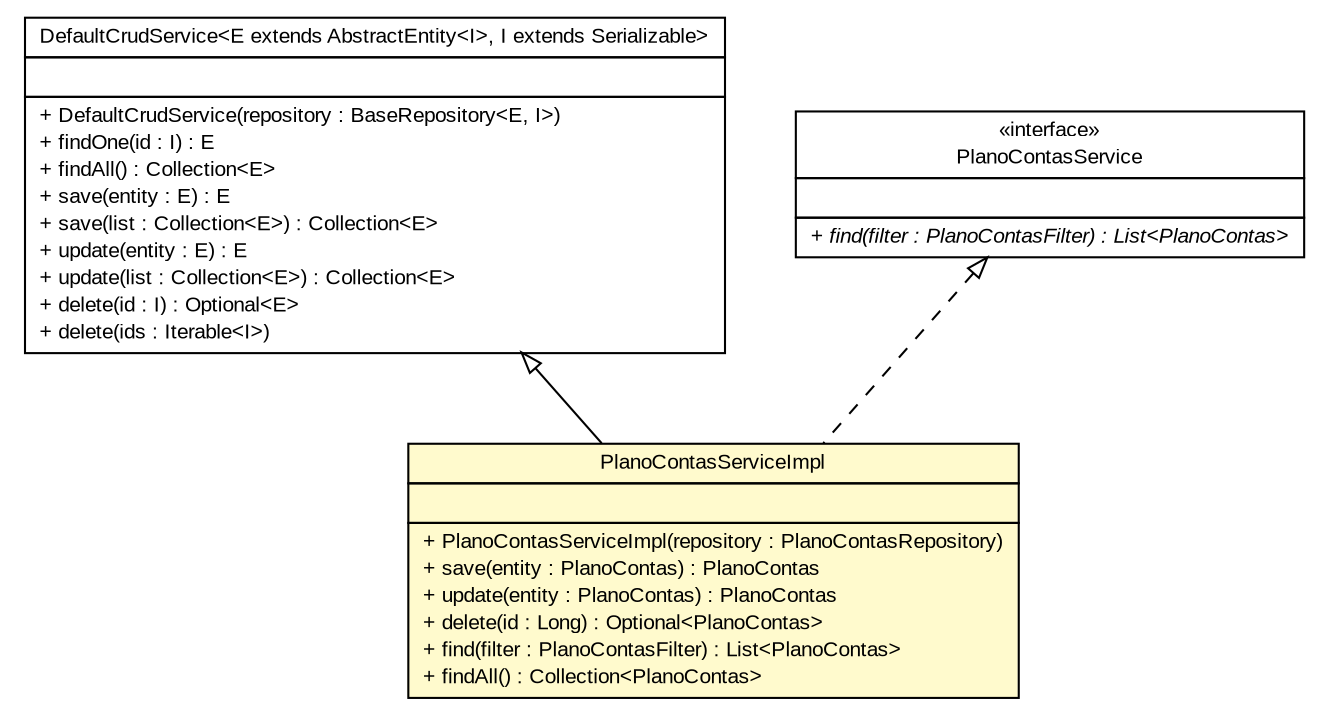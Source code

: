 #!/usr/local/bin/dot
#
# Class diagram 
# Generated by UMLGraph version R5_6 (http://www.umlgraph.org/)
#

digraph G {
	edge [fontname="arial",fontsize=10,labelfontname="arial",labelfontsize=10];
	node [fontname="arial",fontsize=10,shape=plaintext];
	nodesep=0.25;
	ranksep=0.5;
	// br.gov.to.sefaz.business.service.impl.DefaultCrudService<E extends br.gov.to.sefaz.persistence.entity.AbstractEntity<I>, I extends java.io.Serializable>
	c632082 [label=<<table title="br.gov.to.sefaz.business.service.impl.DefaultCrudService" border="0" cellborder="1" cellspacing="0" cellpadding="2" port="p" href="../../../../../business/service/impl/DefaultCrudService.html">
		<tr><td><table border="0" cellspacing="0" cellpadding="1">
<tr><td align="center" balign="center"> DefaultCrudService&lt;E extends AbstractEntity&lt;I&gt;, I extends Serializable&gt; </td></tr>
		</table></td></tr>
		<tr><td><table border="0" cellspacing="0" cellpadding="1">
<tr><td align="left" balign="left">  </td></tr>
		</table></td></tr>
		<tr><td><table border="0" cellspacing="0" cellpadding="1">
<tr><td align="left" balign="left"> + DefaultCrudService(repository : BaseRepository&lt;E, I&gt;) </td></tr>
<tr><td align="left" balign="left"> + findOne(id : I) : E </td></tr>
<tr><td align="left" balign="left"> + findAll() : Collection&lt;E&gt; </td></tr>
<tr><td align="left" balign="left"> + save(entity : E) : E </td></tr>
<tr><td align="left" balign="left"> + save(list : Collection&lt;E&gt;) : Collection&lt;E&gt; </td></tr>
<tr><td align="left" balign="left"> + update(entity : E) : E </td></tr>
<tr><td align="left" balign="left"> + update(list : Collection&lt;E&gt;) : Collection&lt;E&gt; </td></tr>
<tr><td align="left" balign="left"> + delete(id : I) : Optional&lt;E&gt; </td></tr>
<tr><td align="left" balign="left"> + delete(ids : Iterable&lt;I&gt;) </td></tr>
		</table></td></tr>
		</table>>, URL="../../../../../business/service/impl/DefaultCrudService.html", fontname="arial", fontcolor="black", fontsize=10.0];
	// br.gov.to.sefaz.arr.parametros.business.service.PlanoContasService
	c632413 [label=<<table title="br.gov.to.sefaz.arr.parametros.business.service.PlanoContasService" border="0" cellborder="1" cellspacing="0" cellpadding="2" port="p" href="../PlanoContasService.html">
		<tr><td><table border="0" cellspacing="0" cellpadding="1">
<tr><td align="center" balign="center"> &#171;interface&#187; </td></tr>
<tr><td align="center" balign="center"> PlanoContasService </td></tr>
		</table></td></tr>
		<tr><td><table border="0" cellspacing="0" cellpadding="1">
<tr><td align="left" balign="left">  </td></tr>
		</table></td></tr>
		<tr><td><table border="0" cellspacing="0" cellpadding="1">
<tr><td align="left" balign="left"><font face="arial italic" point-size="10.0"> + find(filter : PlanoContasFilter) : List&lt;PlanoContas&gt; </font></td></tr>
		</table></td></tr>
		</table>>, URL="../PlanoContasService.html", fontname="arial", fontcolor="black", fontsize=10.0];
	// br.gov.to.sefaz.arr.parametros.business.service.impl.PlanoContasServiceImpl
	c632440 [label=<<table title="br.gov.to.sefaz.arr.parametros.business.service.impl.PlanoContasServiceImpl" border="0" cellborder="1" cellspacing="0" cellpadding="2" port="p" bgcolor="lemonChiffon" href="./PlanoContasServiceImpl.html">
		<tr><td><table border="0" cellspacing="0" cellpadding="1">
<tr><td align="center" balign="center"> PlanoContasServiceImpl </td></tr>
		</table></td></tr>
		<tr><td><table border="0" cellspacing="0" cellpadding="1">
<tr><td align="left" balign="left">  </td></tr>
		</table></td></tr>
		<tr><td><table border="0" cellspacing="0" cellpadding="1">
<tr><td align="left" balign="left"> + PlanoContasServiceImpl(repository : PlanoContasRepository) </td></tr>
<tr><td align="left" balign="left"> + save(entity : PlanoContas) : PlanoContas </td></tr>
<tr><td align="left" balign="left"> + update(entity : PlanoContas) : PlanoContas </td></tr>
<tr><td align="left" balign="left"> + delete(id : Long) : Optional&lt;PlanoContas&gt; </td></tr>
<tr><td align="left" balign="left"> + find(filter : PlanoContasFilter) : List&lt;PlanoContas&gt; </td></tr>
<tr><td align="left" balign="left"> + findAll() : Collection&lt;PlanoContas&gt; </td></tr>
		</table></td></tr>
		</table>>, URL="./PlanoContasServiceImpl.html", fontname="arial", fontcolor="black", fontsize=10.0];
	//br.gov.to.sefaz.arr.parametros.business.service.impl.PlanoContasServiceImpl extends br.gov.to.sefaz.business.service.impl.DefaultCrudService<br.gov.to.sefaz.arr.persistence.entity.PlanoContas, java.lang.Long>
	c632082:p -> c632440:p [dir=back,arrowtail=empty];
	//br.gov.to.sefaz.arr.parametros.business.service.impl.PlanoContasServiceImpl implements br.gov.to.sefaz.arr.parametros.business.service.PlanoContasService
	c632413:p -> c632440:p [dir=back,arrowtail=empty,style=dashed];
}

